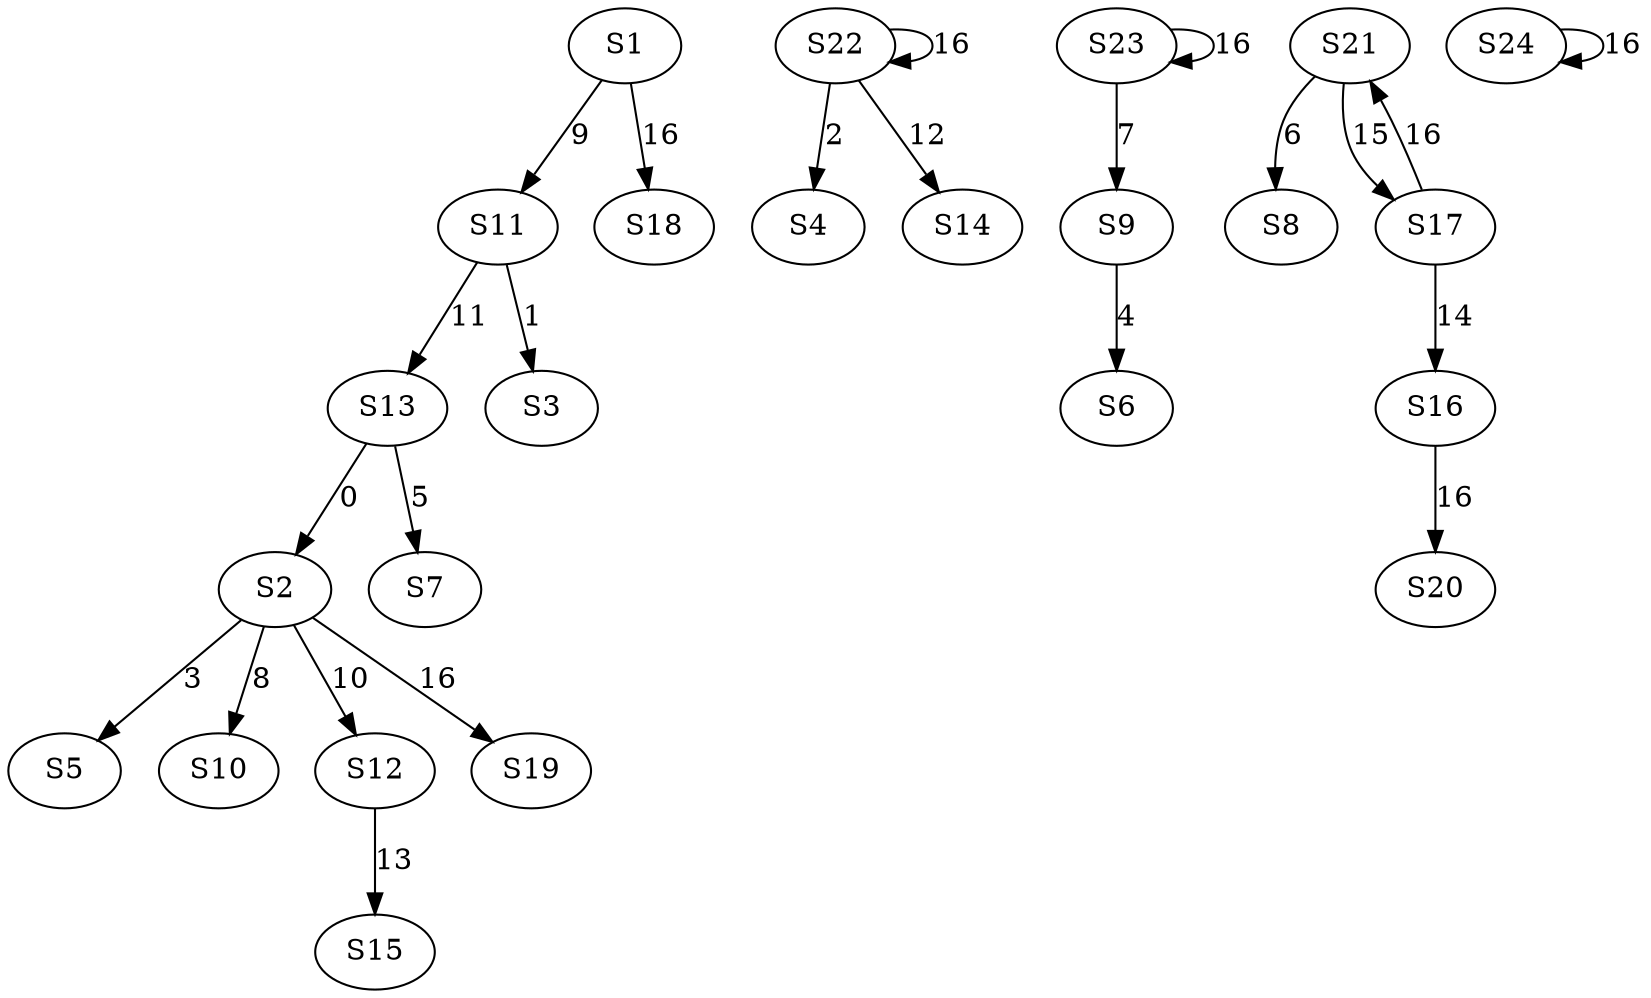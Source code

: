 strict digraph {
	S13 -> S2 [ label = 0 ];
	S11 -> S3 [ label = 1 ];
	S22 -> S4 [ label = 2 ];
	S2 -> S5 [ label = 3 ];
	S9 -> S6 [ label = 4 ];
	S13 -> S7 [ label = 5 ];
	S21 -> S8 [ label = 6 ];
	S23 -> S9 [ label = 7 ];
	S2 -> S10 [ label = 8 ];
	S1 -> S11 [ label = 9 ];
	S2 -> S12 [ label = 10 ];
	S11 -> S13 [ label = 11 ];
	S22 -> S14 [ label = 12 ];
	S12 -> S15 [ label = 13 ];
	S17 -> S16 [ label = 14 ];
	S21 -> S17 [ label = 15 ];
	S1 -> S18 [ label = 16 ];
	S2 -> S19 [ label = 16 ];
	S16 -> S20 [ label = 16 ];
	S17 -> S21 [ label = 16 ];
	S22 -> S22 [ label = 16 ];
	S23 -> S23 [ label = 16 ];
	S24 -> S24 [ label = 16 ];
}